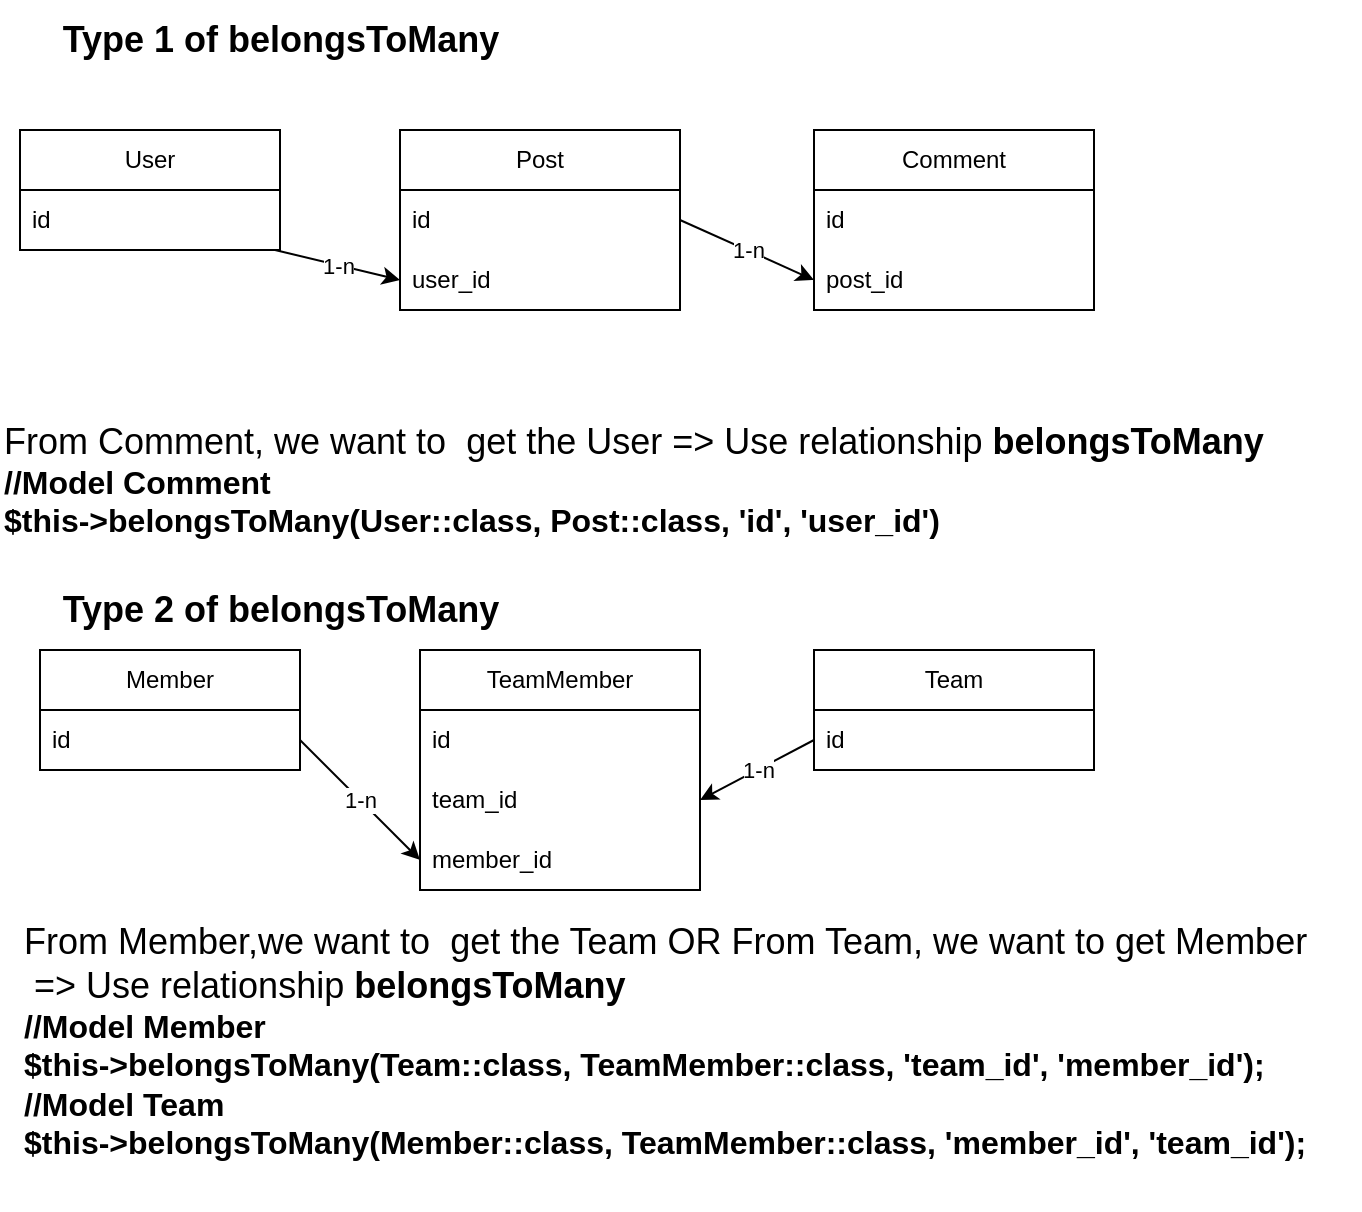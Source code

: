 <mxfile version="24.2.1" type="github">
  <diagram name="Trang-1" id="cKVeFUdPySGMX1__dL8V">
    <mxGraphModel dx="2447" dy="3175" grid="1" gridSize="10" guides="1" tooltips="1" connect="1" arrows="1" fold="1" page="1" pageScale="1" pageWidth="827" pageHeight="1169" math="0" shadow="0">
      <root>
        <mxCell id="0" />
        <mxCell id="1" parent="0" />
        <mxCell id="16BfZ7myWpKAJ3i0KqOJ-19" value="User" style="swimlane;fontStyle=0;childLayout=stackLayout;horizontal=1;startSize=30;horizontalStack=0;resizeParent=1;resizeParentMax=0;resizeLast=0;collapsible=1;marginBottom=0;whiteSpace=wrap;html=1;" vertex="1" parent="1">
          <mxGeometry x="-810" y="-2260" width="130" height="60" as="geometry" />
        </mxCell>
        <mxCell id="16BfZ7myWpKAJ3i0KqOJ-20" value="id" style="text;strokeColor=none;fillColor=none;align=left;verticalAlign=middle;spacingLeft=4;spacingRight=4;overflow=hidden;points=[[0,0.5],[1,0.5]];portConstraint=eastwest;rotatable=0;whiteSpace=wrap;html=1;" vertex="1" parent="16BfZ7myWpKAJ3i0KqOJ-19">
          <mxGeometry y="30" width="130" height="30" as="geometry" />
        </mxCell>
        <mxCell id="16BfZ7myWpKAJ3i0KqOJ-21" value="Post" style="swimlane;fontStyle=0;childLayout=stackLayout;horizontal=1;startSize=30;horizontalStack=0;resizeParent=1;resizeParentMax=0;resizeLast=0;collapsible=1;marginBottom=0;whiteSpace=wrap;html=1;" vertex="1" parent="1">
          <mxGeometry x="-620" y="-2260" width="140" height="90" as="geometry" />
        </mxCell>
        <mxCell id="16BfZ7myWpKAJ3i0KqOJ-22" value="id" style="text;strokeColor=none;fillColor=none;align=left;verticalAlign=middle;spacingLeft=4;spacingRight=4;overflow=hidden;points=[[0,0.5],[1,0.5]];portConstraint=eastwest;rotatable=0;whiteSpace=wrap;html=1;" vertex="1" parent="16BfZ7myWpKAJ3i0KqOJ-21">
          <mxGeometry y="30" width="140" height="30" as="geometry" />
        </mxCell>
        <mxCell id="16BfZ7myWpKAJ3i0KqOJ-23" value="user_id" style="text;strokeColor=none;fillColor=none;align=left;verticalAlign=middle;spacingLeft=4;spacingRight=4;overflow=hidden;points=[[0,0.5],[1,0.5]];portConstraint=eastwest;rotatable=0;whiteSpace=wrap;html=1;" vertex="1" parent="16BfZ7myWpKAJ3i0KqOJ-21">
          <mxGeometry y="60" width="140" height="30" as="geometry" />
        </mxCell>
        <mxCell id="16BfZ7myWpKAJ3i0KqOJ-24" value="Comment" style="swimlane;fontStyle=0;childLayout=stackLayout;horizontal=1;startSize=30;horizontalStack=0;resizeParent=1;resizeParentMax=0;resizeLast=0;collapsible=1;marginBottom=0;whiteSpace=wrap;html=1;" vertex="1" parent="1">
          <mxGeometry x="-413" y="-2260" width="140" height="90" as="geometry" />
        </mxCell>
        <mxCell id="16BfZ7myWpKAJ3i0KqOJ-25" value="id" style="text;strokeColor=none;fillColor=none;align=left;verticalAlign=middle;spacingLeft=4;spacingRight=4;overflow=hidden;points=[[0,0.5],[1,0.5]];portConstraint=eastwest;rotatable=0;whiteSpace=wrap;html=1;" vertex="1" parent="16BfZ7myWpKAJ3i0KqOJ-24">
          <mxGeometry y="30" width="140" height="30" as="geometry" />
        </mxCell>
        <mxCell id="16BfZ7myWpKAJ3i0KqOJ-26" value="post_id" style="text;strokeColor=none;fillColor=none;align=left;verticalAlign=middle;spacingLeft=4;spacingRight=4;overflow=hidden;points=[[0,0.5],[1,0.5]];portConstraint=eastwest;rotatable=0;whiteSpace=wrap;html=1;" vertex="1" parent="16BfZ7myWpKAJ3i0KqOJ-24">
          <mxGeometry y="60" width="140" height="30" as="geometry" />
        </mxCell>
        <mxCell id="16BfZ7myWpKAJ3i0KqOJ-27" value="" style="endArrow=classic;html=1;rounded=0;entryX=0;entryY=0.5;entryDx=0;entryDy=0;" edge="1" parent="1" source="16BfZ7myWpKAJ3i0KqOJ-20" target="16BfZ7myWpKAJ3i0KqOJ-23">
          <mxGeometry relative="1" as="geometry">
            <mxPoint x="-567" y="-2260" as="sourcePoint" />
            <mxPoint x="-467" y="-2260" as="targetPoint" />
          </mxGeometry>
        </mxCell>
        <mxCell id="16BfZ7myWpKAJ3i0KqOJ-28" value="1-n" style="edgeLabel;resizable=0;html=1;;align=center;verticalAlign=middle;" connectable="0" vertex="1" parent="16BfZ7myWpKAJ3i0KqOJ-27">
          <mxGeometry relative="1" as="geometry" />
        </mxCell>
        <mxCell id="16BfZ7myWpKAJ3i0KqOJ-29" value="" style="endArrow=classic;html=1;rounded=0;entryX=0;entryY=0.5;entryDx=0;entryDy=0;exitX=1;exitY=0.5;exitDx=0;exitDy=0;" edge="1" parent="1" source="16BfZ7myWpKAJ3i0KqOJ-22" target="16BfZ7myWpKAJ3i0KqOJ-26">
          <mxGeometry relative="1" as="geometry">
            <mxPoint x="-647" y="-2262" as="sourcePoint" />
            <mxPoint x="-567" y="-2245" as="targetPoint" />
          </mxGeometry>
        </mxCell>
        <mxCell id="16BfZ7myWpKAJ3i0KqOJ-30" value="1-n" style="edgeLabel;resizable=0;html=1;;align=center;verticalAlign=middle;" connectable="0" vertex="1" parent="16BfZ7myWpKAJ3i0KqOJ-29">
          <mxGeometry relative="1" as="geometry" />
        </mxCell>
        <mxCell id="16BfZ7myWpKAJ3i0KqOJ-31" value="&lt;font style=&quot;font-size: 18px;&quot;&gt;From Comment, we want to&amp;nbsp; get the User =&amp;gt; Use relationship &lt;b&gt;belongsToMany&lt;/b&gt;&lt;/font&gt;&lt;div&gt;&lt;b&gt;&lt;font size=&quot;3&quot;&gt;//Model Comment&lt;/font&gt;&lt;/b&gt;&lt;/div&gt;&lt;div&gt;&lt;b&gt;&lt;font size=&quot;3&quot;&gt;$this-&amp;gt;belongsToMany(User::class, Post::class, &#39;id&#39;, &#39;user_id&#39;)&lt;/font&gt;&lt;/b&gt;&lt;/div&gt;" style="text;html=1;align=left;verticalAlign=middle;resizable=0;points=[];autosize=1;strokeColor=none;fillColor=none;" vertex="1" parent="1">
          <mxGeometry x="-820" y="-2120" width="650" height="70" as="geometry" />
        </mxCell>
        <mxCell id="16BfZ7myWpKAJ3i0KqOJ-33" value="&lt;b&gt;&lt;font style=&quot;font-size: 18px;&quot;&gt;Type 1 of belongsToMany&lt;/font&gt;&lt;/b&gt;" style="text;html=1;align=center;verticalAlign=middle;resizable=0;points=[];autosize=1;strokeColor=none;fillColor=none;" vertex="1" parent="1">
          <mxGeometry x="-800" y="-2325" width="240" height="40" as="geometry" />
        </mxCell>
        <mxCell id="16BfZ7myWpKAJ3i0KqOJ-35" value="&lt;b&gt;&lt;font style=&quot;font-size: 18px;&quot;&gt;Type 2 of belongsToMany&lt;/font&gt;&lt;/b&gt;" style="text;html=1;align=center;verticalAlign=middle;resizable=0;points=[];autosize=1;strokeColor=none;fillColor=none;" vertex="1" parent="1">
          <mxGeometry x="-800" y="-2040" width="240" height="40" as="geometry" />
        </mxCell>
        <mxCell id="16BfZ7myWpKAJ3i0KqOJ-36" value="Member" style="swimlane;fontStyle=0;childLayout=stackLayout;horizontal=1;startSize=30;horizontalStack=0;resizeParent=1;resizeParentMax=0;resizeLast=0;collapsible=1;marginBottom=0;whiteSpace=wrap;html=1;" vertex="1" parent="1">
          <mxGeometry x="-800" y="-2000" width="130" height="60" as="geometry" />
        </mxCell>
        <mxCell id="16BfZ7myWpKAJ3i0KqOJ-37" value="id" style="text;strokeColor=none;fillColor=none;align=left;verticalAlign=middle;spacingLeft=4;spacingRight=4;overflow=hidden;points=[[0,0.5],[1,0.5]];portConstraint=eastwest;rotatable=0;whiteSpace=wrap;html=1;" vertex="1" parent="16BfZ7myWpKAJ3i0KqOJ-36">
          <mxGeometry y="30" width="130" height="30" as="geometry" />
        </mxCell>
        <mxCell id="16BfZ7myWpKAJ3i0KqOJ-38" value="Team" style="swimlane;fontStyle=0;childLayout=stackLayout;horizontal=1;startSize=30;horizontalStack=0;resizeParent=1;resizeParentMax=0;resizeLast=0;collapsible=1;marginBottom=0;whiteSpace=wrap;html=1;" vertex="1" parent="1">
          <mxGeometry x="-413" y="-2000" width="140" height="60" as="geometry" />
        </mxCell>
        <mxCell id="16BfZ7myWpKAJ3i0KqOJ-39" value="id" style="text;strokeColor=none;fillColor=none;align=left;verticalAlign=middle;spacingLeft=4;spacingRight=4;overflow=hidden;points=[[0,0.5],[1,0.5]];portConstraint=eastwest;rotatable=0;whiteSpace=wrap;html=1;" vertex="1" parent="16BfZ7myWpKAJ3i0KqOJ-38">
          <mxGeometry y="30" width="140" height="30" as="geometry" />
        </mxCell>
        <mxCell id="16BfZ7myWpKAJ3i0KqOJ-41" value="TeamMember" style="swimlane;fontStyle=0;childLayout=stackLayout;horizontal=1;startSize=30;horizontalStack=0;resizeParent=1;resizeParentMax=0;resizeLast=0;collapsible=1;marginBottom=0;whiteSpace=wrap;html=1;" vertex="1" parent="1">
          <mxGeometry x="-610" y="-2000" width="140" height="120" as="geometry" />
        </mxCell>
        <mxCell id="16BfZ7myWpKAJ3i0KqOJ-42" value="id" style="text;strokeColor=none;fillColor=none;align=left;verticalAlign=middle;spacingLeft=4;spacingRight=4;overflow=hidden;points=[[0,0.5],[1,0.5]];portConstraint=eastwest;rotatable=0;whiteSpace=wrap;html=1;" vertex="1" parent="16BfZ7myWpKAJ3i0KqOJ-41">
          <mxGeometry y="30" width="140" height="30" as="geometry" />
        </mxCell>
        <mxCell id="16BfZ7myWpKAJ3i0KqOJ-43" value="team_id" style="text;strokeColor=none;fillColor=none;align=left;verticalAlign=middle;spacingLeft=4;spacingRight=4;overflow=hidden;points=[[0,0.5],[1,0.5]];portConstraint=eastwest;rotatable=0;whiteSpace=wrap;html=1;" vertex="1" parent="16BfZ7myWpKAJ3i0KqOJ-41">
          <mxGeometry y="60" width="140" height="30" as="geometry" />
        </mxCell>
        <mxCell id="16BfZ7myWpKAJ3i0KqOJ-44" value="member_id" style="text;strokeColor=none;fillColor=none;align=left;verticalAlign=middle;spacingLeft=4;spacingRight=4;overflow=hidden;points=[[0,0.5],[1,0.5]];portConstraint=eastwest;rotatable=0;whiteSpace=wrap;html=1;" vertex="1" parent="16BfZ7myWpKAJ3i0KqOJ-41">
          <mxGeometry y="90" width="140" height="30" as="geometry" />
        </mxCell>
        <mxCell id="16BfZ7myWpKAJ3i0KqOJ-46" value="" style="endArrow=classic;html=1;rounded=0;entryX=0;entryY=0.5;entryDx=0;entryDy=0;exitX=1;exitY=0.5;exitDx=0;exitDy=0;" edge="1" parent="1" source="16BfZ7myWpKAJ3i0KqOJ-37" target="16BfZ7myWpKAJ3i0KqOJ-44">
          <mxGeometry relative="1" as="geometry">
            <mxPoint x="-672" y="-2190" as="sourcePoint" />
            <mxPoint x="-610" y="-2175" as="targetPoint" />
          </mxGeometry>
        </mxCell>
        <mxCell id="16BfZ7myWpKAJ3i0KqOJ-47" value="1-n" style="edgeLabel;resizable=0;html=1;;align=center;verticalAlign=middle;" connectable="0" vertex="1" parent="16BfZ7myWpKAJ3i0KqOJ-46">
          <mxGeometry relative="1" as="geometry" />
        </mxCell>
        <mxCell id="16BfZ7myWpKAJ3i0KqOJ-48" value="" style="endArrow=classic;html=1;rounded=0;entryX=1;entryY=0.5;entryDx=0;entryDy=0;exitX=0;exitY=0.5;exitDx=0;exitDy=0;" edge="1" parent="1" source="16BfZ7myWpKAJ3i0KqOJ-39" target="16BfZ7myWpKAJ3i0KqOJ-43">
          <mxGeometry relative="1" as="geometry">
            <mxPoint x="-660" y="-1945" as="sourcePoint" />
            <mxPoint x="-600" y="-1885" as="targetPoint" />
          </mxGeometry>
        </mxCell>
        <mxCell id="16BfZ7myWpKAJ3i0KqOJ-49" value="1-n" style="edgeLabel;resizable=0;html=1;;align=center;verticalAlign=middle;" connectable="0" vertex="1" parent="16BfZ7myWpKAJ3i0KqOJ-48">
          <mxGeometry relative="1" as="geometry" />
        </mxCell>
        <mxCell id="16BfZ7myWpKAJ3i0KqOJ-50" value="&lt;font style=&quot;font-size: 18px;&quot;&gt;From Member,we want to&amp;nbsp; get the Team OR From Team, we want to get Member&lt;/font&gt;&lt;div&gt;&lt;font style=&quot;font-size: 18px;&quot;&gt;&amp;nbsp;=&amp;gt; Use relationship &lt;b&gt;belongsToMany&lt;/b&gt;&lt;/font&gt;&lt;div&gt;&lt;b&gt;&lt;font size=&quot;3&quot;&gt;//Model Member&lt;/font&gt;&lt;/b&gt;&lt;/div&gt;&lt;div&gt;&lt;b&gt;&lt;font size=&quot;3&quot;&gt;$this-&amp;gt;belongsToMany(Team::class, TeamMember::class, &#39;team_id&#39;, &#39;member_id&#39;);&lt;/font&gt;&lt;/b&gt;&lt;/div&gt;&lt;/div&gt;&lt;div&gt;&lt;b&gt;&lt;font size=&quot;3&quot;&gt;//Model Team&lt;/font&gt;&lt;/b&gt;&lt;/div&gt;&lt;div&gt;&lt;b&gt;&lt;font size=&quot;3&quot;&gt;$this-&amp;gt;belongsToMany(Member::class, TeamMember::class, &#39;member_id&#39;, &#39;team_id&#39;);&lt;/font&gt;&lt;/b&gt;&lt;/div&gt;&lt;div&gt;&lt;b&gt;&lt;font size=&quot;3&quot;&gt;&lt;br&gt;&lt;/font&gt;&lt;/b&gt;&lt;/div&gt;" style="text;html=1;align=left;verticalAlign=middle;resizable=0;points=[];autosize=1;strokeColor=none;fillColor=none;" vertex="1" parent="1">
          <mxGeometry x="-810" y="-1870" width="670" height="150" as="geometry" />
        </mxCell>
      </root>
    </mxGraphModel>
  </diagram>
</mxfile>
